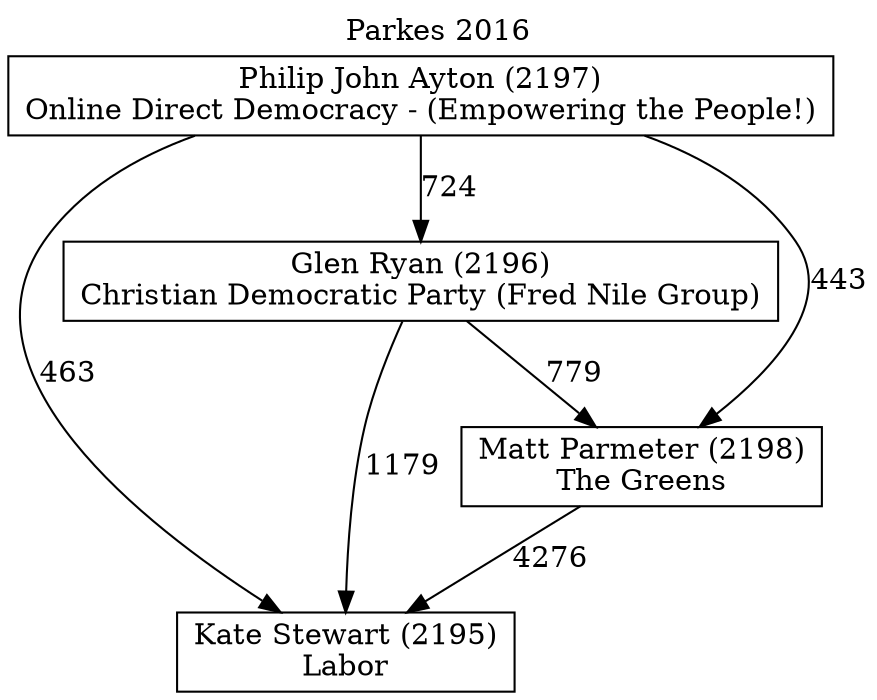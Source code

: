 // House preference flow
digraph "Kate Stewart (2195)_Parkes_2016" {
	graph [label="Parkes 2016" labelloc=t mclimit=10]
	node [shape=box]
	"Kate Stewart (2195)" [label="Kate Stewart (2195)
Labor"]
	"Philip John Ayton (2197)" [label="Philip John Ayton (2197)
Online Direct Democracy - (Empowering the People!)"]
	"Glen Ryan (2196)" [label="Glen Ryan (2196)
Christian Democratic Party (Fred Nile Group)"]
	"Matt Parmeter (2198)" [label="Matt Parmeter (2198)
The Greens"]
	"Philip John Ayton (2197)" -> "Kate Stewart (2195)" [label=463]
	"Glen Ryan (2196)" -> "Matt Parmeter (2198)" [label=779]
	"Philip John Ayton (2197)" -> "Glen Ryan (2196)" [label=724]
	"Matt Parmeter (2198)" -> "Kate Stewart (2195)" [label=4276]
	"Glen Ryan (2196)" -> "Kate Stewart (2195)" [label=1179]
	"Philip John Ayton (2197)" -> "Matt Parmeter (2198)" [label=443]
}
